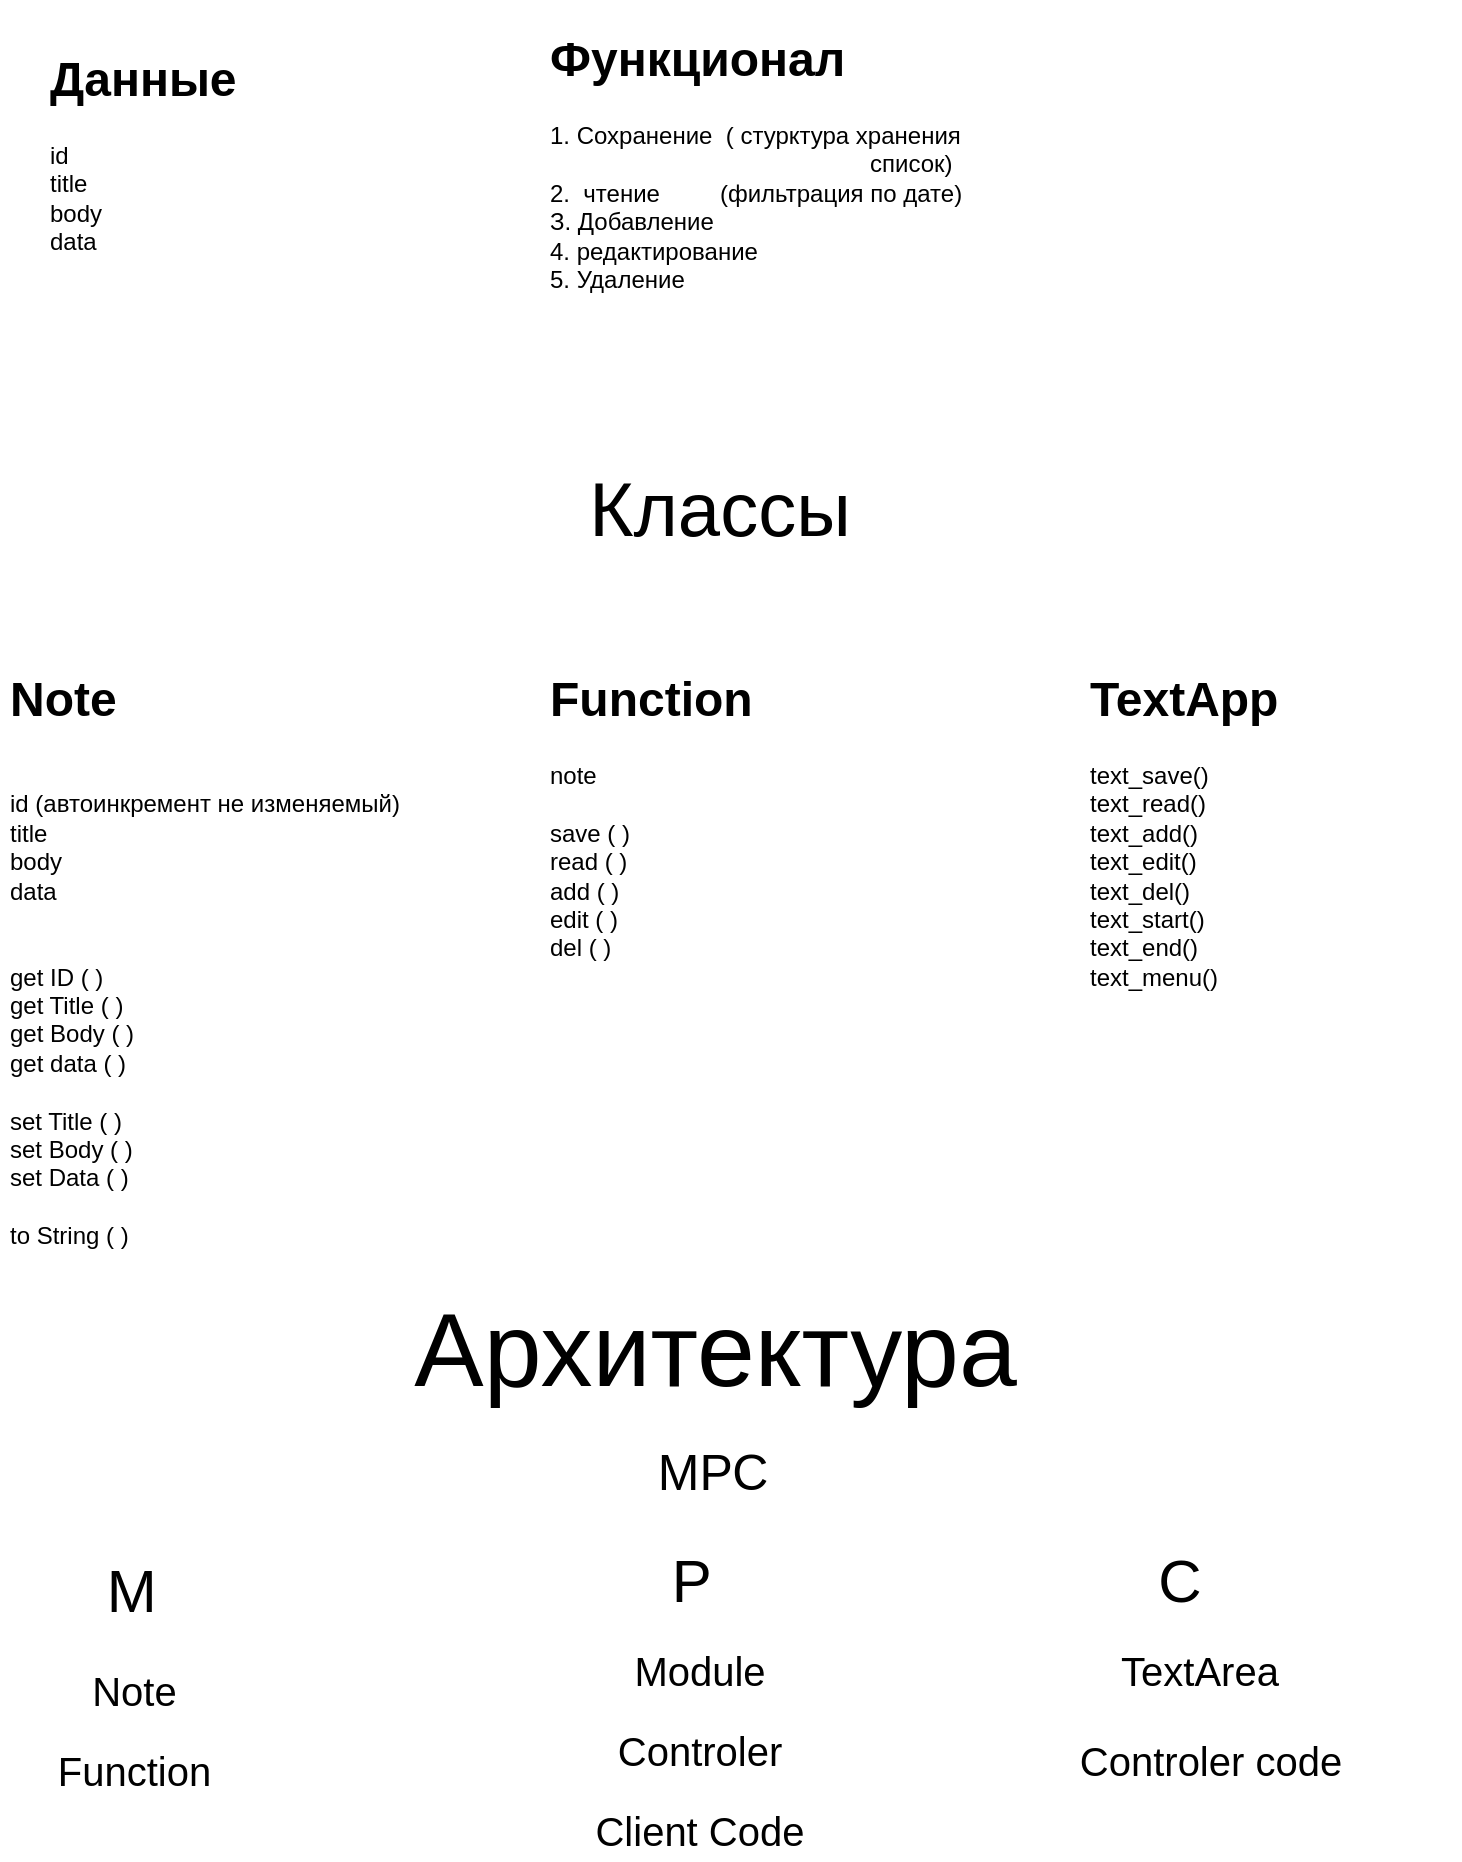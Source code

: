 <mxfile version="21.7.5" type="device">
  <diagram name="Page-1" id="EV0N_0zAE1o75ZSzx6VL">
    <mxGraphModel dx="954" dy="893" grid="1" gridSize="10" guides="1" tooltips="1" connect="1" arrows="1" fold="1" page="1" pageScale="1" pageWidth="8000" pageHeight="10000" math="0" shadow="0">
      <root>
        <mxCell id="0" />
        <mxCell id="1" parent="0" />
        <mxCell id="wZaUvzQfkMMMU0mhXqtX-2" value="&lt;h1&gt;Функционал&lt;/h1&gt;&lt;div&gt;1. Сохранение&amp;nbsp; ( стурктура хранения &lt;span style=&quot;white-space: pre;&quot;&gt;&#x9;&lt;/span&gt;&lt;span style=&quot;white-space: pre;&quot;&gt;&#x9;&lt;/span&gt;&lt;span style=&quot;white-space: pre;&quot;&gt;&#x9;&lt;/span&gt;&lt;span style=&quot;white-space: pre;&quot;&gt;&#x9;&lt;/span&gt;&lt;span style=&quot;white-space: pre;&quot;&gt;&#x9;&lt;/span&gt;&lt;span style=&quot;white-space: pre;&quot;&gt;&#x9;&lt;/span&gt;список)&lt;/div&gt;&lt;div&gt;2.&amp;nbsp; чтение&amp;nbsp; &amp;nbsp; &amp;nbsp; &amp;nbsp; &amp;nbsp;(фильтрация по дате)&lt;/div&gt;&lt;div&gt;З. Добавление&lt;/div&gt;&lt;div&gt;4. редактирование&lt;/div&gt;&lt;div&gt;5. Удаление&amp;nbsp;&lt;/div&gt;&lt;p&gt;&lt;br&gt;&lt;/p&gt;" style="text;html=1;strokeColor=none;fillColor=none;spacing=5;spacingTop=-20;whiteSpace=wrap;overflow=hidden;rounded=0;align=left;" vertex="1" parent="1">
          <mxGeometry x="330" y="80" width="230" height="150" as="geometry" />
        </mxCell>
        <mxCell id="wZaUvzQfkMMMU0mhXqtX-3" value="&lt;font style=&quot;font-size: 38px;&quot;&gt;Классы&lt;/font&gt;" style="text;html=1;strokeColor=none;fillColor=none;align=center;verticalAlign=middle;whiteSpace=wrap;rounded=0;" vertex="1" parent="1">
          <mxGeometry x="390" y="310" width="60" height="30" as="geometry" />
        </mxCell>
        <mxCell id="wZaUvzQfkMMMU0mhXqtX-4" style="edgeStyle=orthogonalEdgeStyle;rounded=0;orthogonalLoop=1;jettySize=auto;html=1;exitX=0.5;exitY=1;exitDx=0;exitDy=0;" edge="1" parent="1" source="wZaUvzQfkMMMU0mhXqtX-3" target="wZaUvzQfkMMMU0mhXqtX-3">
          <mxGeometry relative="1" as="geometry" />
        </mxCell>
        <mxCell id="wZaUvzQfkMMMU0mhXqtX-7" value="&lt;h1&gt;Note&lt;/h1&gt;&lt;div&gt;&lt;br&gt;&lt;/div&gt;&lt;div&gt;id (автоинкремент не изменяемый)&lt;/div&gt;&lt;div&gt;title&lt;/div&gt;&lt;div&gt;body&lt;/div&gt;&lt;div&gt;data&lt;/div&gt;&lt;div&gt;&lt;br&gt;&lt;/div&gt;&lt;div&gt;&lt;br&gt;&lt;/div&gt;&lt;div&gt;get ID ( )&lt;/div&gt;&lt;div&gt;get Title ( )&lt;/div&gt;&lt;div&gt;get Body ( )&lt;/div&gt;&lt;div&gt;get data ( )&lt;/div&gt;&lt;div&gt;&lt;br&gt;&lt;/div&gt;&lt;div&gt;set Title ( )&lt;/div&gt;&lt;div&gt;set Body ( )&lt;/div&gt;&lt;div&gt;set Data ( )&lt;/div&gt;&lt;div&gt;&lt;br&gt;&lt;/div&gt;&lt;div&gt;to String ( )&amp;nbsp;&lt;/div&gt;&lt;div&gt;&lt;br&gt;&lt;/div&gt;&lt;div&gt;&lt;br&gt;&lt;/div&gt;" style="text;html=1;strokeColor=none;fillColor=none;spacing=5;spacingTop=-20;whiteSpace=wrap;overflow=hidden;rounded=0;" vertex="1" parent="1">
          <mxGeometry x="60" y="400" width="210" height="320" as="geometry" />
        </mxCell>
        <mxCell id="wZaUvzQfkMMMU0mhXqtX-8" value="&lt;h1&gt;Function&lt;/h1&gt;&lt;div&gt;note&amp;nbsp;&lt;/div&gt;&lt;div&gt;&lt;br&gt;&lt;/div&gt;&lt;div&gt;&lt;div&gt;save ( )&amp;nbsp;&lt;/div&gt;&lt;div&gt;read ( )&lt;/div&gt;&lt;div&gt;add ( )&lt;/div&gt;&lt;div&gt;edit ( )&lt;/div&gt;&lt;div&gt;del ( )&amp;nbsp;&lt;/div&gt;&lt;/div&gt;" style="text;html=1;strokeColor=none;fillColor=none;spacing=5;spacingTop=-20;whiteSpace=wrap;overflow=hidden;rounded=0;" vertex="1" parent="1">
          <mxGeometry x="330" y="400" width="190" height="180" as="geometry" />
        </mxCell>
        <mxCell id="wZaUvzQfkMMMU0mhXqtX-9" value="&lt;h1&gt;Данные&lt;/h1&gt;&lt;div&gt;id&lt;/div&gt;&lt;div&gt;title&lt;/div&gt;&lt;div&gt;body&lt;/div&gt;&lt;div&gt;data&amp;nbsp;&lt;/div&gt;" style="text;html=1;strokeColor=none;fillColor=none;spacing=5;spacingTop=-20;whiteSpace=wrap;overflow=hidden;rounded=0;" vertex="1" parent="1">
          <mxGeometry x="80" y="90" width="190" height="120" as="geometry" />
        </mxCell>
        <mxCell id="wZaUvzQfkMMMU0mhXqtX-11" value="&lt;h1&gt;TextApp&lt;/h1&gt;&lt;div&gt;text_save()&lt;/div&gt;&lt;div&gt;text_read()&lt;/div&gt;&lt;div&gt;text_add()&lt;/div&gt;&lt;div&gt;text_edit()&lt;/div&gt;&lt;div&gt;text_del()&lt;/div&gt;&lt;div&gt;text_start()&lt;/div&gt;&lt;div&gt;text_end()&lt;/div&gt;&lt;div&gt;text_menu()&lt;/div&gt;" style="text;html=1;strokeColor=none;fillColor=none;spacing=5;spacingTop=-20;whiteSpace=wrap;overflow=hidden;rounded=0;" vertex="1" parent="1">
          <mxGeometry x="600" y="400" width="190" height="170" as="geometry" />
        </mxCell>
        <mxCell id="wZaUvzQfkMMMU0mhXqtX-12" value="&lt;font style=&quot;font-size: 52px;&quot;&gt;Архитектура&amp;nbsp;&lt;/font&gt;" style="text;html=1;strokeColor=none;fillColor=none;align=center;verticalAlign=middle;whiteSpace=wrap;rounded=0;" vertex="1" parent="1">
          <mxGeometry x="275" y="700" width="300" height="90" as="geometry" />
        </mxCell>
        <mxCell id="wZaUvzQfkMMMU0mhXqtX-13" value="&lt;font style=&quot;font-size: 25px;&quot;&gt;МРС&amp;nbsp;&lt;/font&gt;" style="text;html=1;strokeColor=none;fillColor=none;align=center;verticalAlign=middle;whiteSpace=wrap;rounded=0;" vertex="1" parent="1">
          <mxGeometry x="390" y="790" width="60" height="30" as="geometry" />
        </mxCell>
        <mxCell id="wZaUvzQfkMMMU0mhXqtX-14" value="&lt;font style=&quot;font-size: 30px;&quot;&gt;М&amp;nbsp;&lt;/font&gt;" style="text;html=1;strokeColor=none;fillColor=none;align=center;verticalAlign=middle;whiteSpace=wrap;rounded=0;" vertex="1" parent="1">
          <mxGeometry x="80" y="840" width="100" height="50" as="geometry" />
        </mxCell>
        <mxCell id="wZaUvzQfkMMMU0mhXqtX-15" value="&lt;font style=&quot;font-size: 20px;&quot;&gt;Note&amp;nbsp;&lt;/font&gt;" style="text;html=1;strokeColor=none;fillColor=none;align=center;verticalAlign=middle;whiteSpace=wrap;rounded=0;" vertex="1" parent="1">
          <mxGeometry x="100" y="900" width="60" height="30" as="geometry" />
        </mxCell>
        <mxCell id="wZaUvzQfkMMMU0mhXqtX-16" value="&lt;font style=&quot;font-size: 20px;&quot;&gt;Function&amp;nbsp;&lt;/font&gt;" style="text;html=1;strokeColor=none;fillColor=none;align=center;verticalAlign=middle;whiteSpace=wrap;rounded=0;" vertex="1" parent="1">
          <mxGeometry x="100" y="940" width="60" height="30" as="geometry" />
        </mxCell>
        <mxCell id="wZaUvzQfkMMMU0mhXqtX-17" value="&lt;font style=&quot;font-size: 30px;&quot;&gt;P&amp;nbsp;&lt;/font&gt;" style="text;html=1;strokeColor=none;fillColor=none;align=center;verticalAlign=middle;whiteSpace=wrap;rounded=0;" vertex="1" parent="1">
          <mxGeometry x="380" y="850" width="60" height="20" as="geometry" />
        </mxCell>
        <mxCell id="wZaUvzQfkMMMU0mhXqtX-18" value="&lt;span style=&quot;font-size: 30px;&quot;&gt;C&lt;/span&gt;" style="text;html=1;strokeColor=none;fillColor=none;align=center;verticalAlign=middle;whiteSpace=wrap;rounded=0;" vertex="1" parent="1">
          <mxGeometry x="620" y="850" width="60" height="20" as="geometry" />
        </mxCell>
        <mxCell id="wZaUvzQfkMMMU0mhXqtX-19" value="&lt;span style=&quot;font-size: 20px;&quot;&gt;TextArea&lt;/span&gt;" style="text;html=1;strokeColor=none;fillColor=none;align=center;verticalAlign=middle;whiteSpace=wrap;rounded=0;" vertex="1" parent="1">
          <mxGeometry x="600" y="890" width="120" height="30" as="geometry" />
        </mxCell>
        <mxCell id="wZaUvzQfkMMMU0mhXqtX-20" value="&lt;font style=&quot;font-size: 20px;&quot;&gt;Controler code&lt;/font&gt;" style="text;html=1;align=center;verticalAlign=middle;resizable=0;points=[];autosize=1;strokeColor=none;fillColor=none;" vertex="1" parent="1">
          <mxGeometry x="590" y="930" width="150" height="40" as="geometry" />
        </mxCell>
        <mxCell id="wZaUvzQfkMMMU0mhXqtX-23" value="&lt;font style=&quot;font-size: 20px;&quot;&gt;Module&lt;/font&gt;" style="text;html=1;strokeColor=none;fillColor=none;align=center;verticalAlign=middle;whiteSpace=wrap;rounded=0;" vertex="1" parent="1">
          <mxGeometry x="380" y="890" width="60" height="30" as="geometry" />
        </mxCell>
        <mxCell id="wZaUvzQfkMMMU0mhXqtX-24" value="&lt;span style=&quot;font-size: 20px;&quot;&gt;Controler&lt;/span&gt;" style="text;html=1;strokeColor=none;fillColor=none;align=center;verticalAlign=middle;whiteSpace=wrap;rounded=0;" vertex="1" parent="1">
          <mxGeometry x="380" y="930" width="60" height="30" as="geometry" />
        </mxCell>
        <mxCell id="wZaUvzQfkMMMU0mhXqtX-25" value="&lt;span style=&quot;font-size: 20px;&quot;&gt;Client Code&lt;/span&gt;" style="text;html=1;strokeColor=none;fillColor=none;align=center;verticalAlign=middle;whiteSpace=wrap;rounded=0;" vertex="1" parent="1">
          <mxGeometry x="350" y="970" width="120" height="30" as="geometry" />
        </mxCell>
      </root>
    </mxGraphModel>
  </diagram>
</mxfile>
